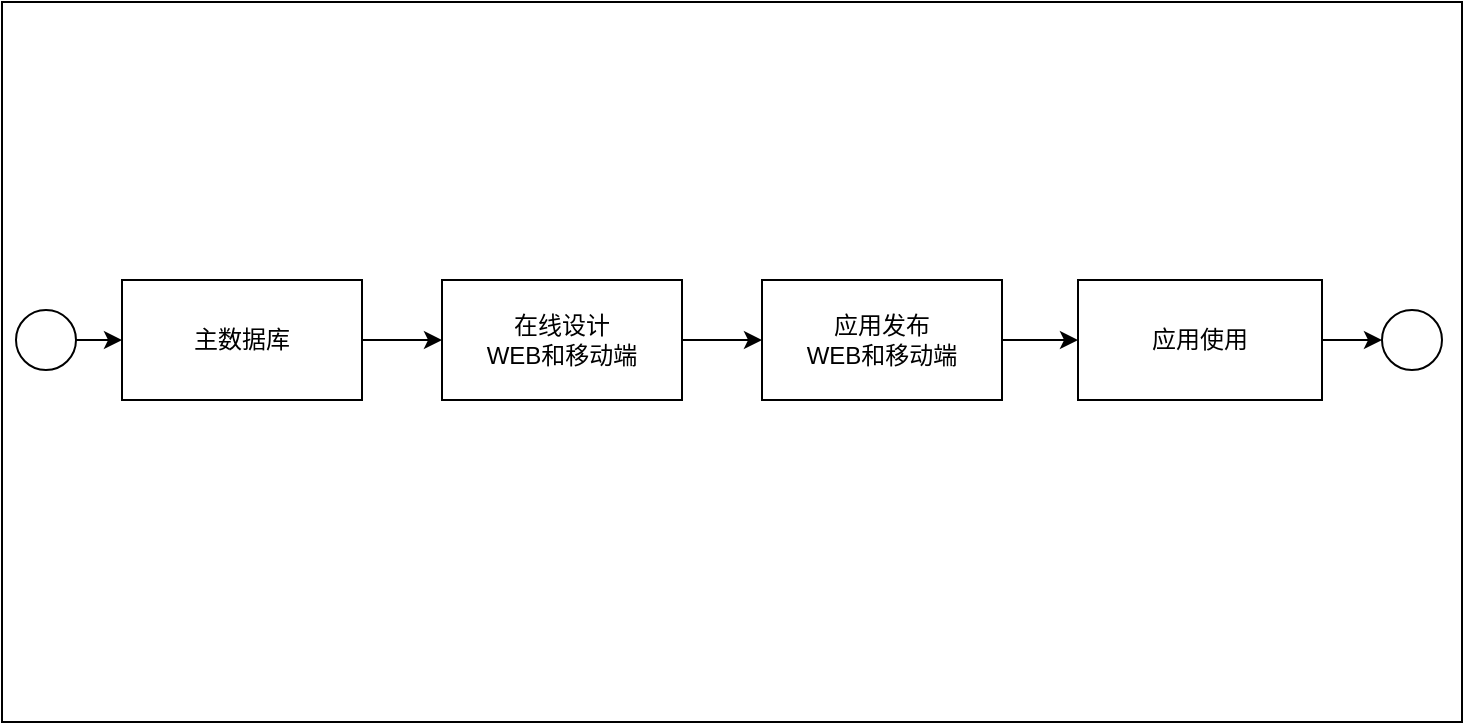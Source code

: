 <mxfile version="16.6.2" type="github"><diagram id="zlhm2wJImnelOr3DtaBB" name="Page-1"><mxGraphModel dx="1193" dy="818" grid="1" gridSize="10" guides="1" tooltips="1" connect="1" arrows="1" fold="1" page="1" pageScale="1" pageWidth="827" pageHeight="1169" math="0" shadow="0"><root><mxCell id="0"/><mxCell id="1" parent="0"/><mxCell id="oKjNC7bf5mZJJkzw-p7v-1" value="" style="rounded=0;whiteSpace=wrap;html=1;" parent="1" vertex="1"><mxGeometry x="40" y="288" width="730" height="360" as="geometry"/></mxCell><mxCell id="47M7JgApyKs2N5Gu0NPQ-11" style="edgeStyle=orthogonalEdgeStyle;rounded=0;orthogonalLoop=1;jettySize=auto;html=1;" edge="1" parent="1" source="47M7JgApyKs2N5Gu0NPQ-1" target="47M7JgApyKs2N5Gu0NPQ-2"><mxGeometry relative="1" as="geometry"/></mxCell><mxCell id="47M7JgApyKs2N5Gu0NPQ-1" value="" style="ellipse;whiteSpace=wrap;html=1;aspect=fixed;" vertex="1" parent="1"><mxGeometry x="47" y="442" width="30" height="30" as="geometry"/></mxCell><mxCell id="47M7JgApyKs2N5Gu0NPQ-12" value="" style="edgeStyle=orthogonalEdgeStyle;rounded=0;orthogonalLoop=1;jettySize=auto;html=1;" edge="1" parent="1" source="47M7JgApyKs2N5Gu0NPQ-2" target="47M7JgApyKs2N5Gu0NPQ-3"><mxGeometry relative="1" as="geometry"/></mxCell><mxCell id="47M7JgApyKs2N5Gu0NPQ-2" value="主数据库" style="rounded=0;whiteSpace=wrap;html=1;" vertex="1" parent="1"><mxGeometry x="100" y="427" width="120" height="60" as="geometry"/></mxCell><mxCell id="47M7JgApyKs2N5Gu0NPQ-17" value="" style="edgeStyle=orthogonalEdgeStyle;rounded=0;orthogonalLoop=1;jettySize=auto;html=1;" edge="1" parent="1" source="47M7JgApyKs2N5Gu0NPQ-3" target="47M7JgApyKs2N5Gu0NPQ-5"><mxGeometry relative="1" as="geometry"/></mxCell><mxCell id="47M7JgApyKs2N5Gu0NPQ-3" value="在线设计&lt;br&gt;WEB和移动端" style="rounded=0;whiteSpace=wrap;html=1;" vertex="1" parent="1"><mxGeometry x="260" y="427" width="120" height="60" as="geometry"/></mxCell><mxCell id="47M7JgApyKs2N5Gu0NPQ-18" value="" style="edgeStyle=orthogonalEdgeStyle;rounded=0;orthogonalLoop=1;jettySize=auto;html=1;" edge="1" parent="1" source="47M7JgApyKs2N5Gu0NPQ-5" target="47M7JgApyKs2N5Gu0NPQ-8"><mxGeometry relative="1" as="geometry"/></mxCell><mxCell id="47M7JgApyKs2N5Gu0NPQ-5" value="应用发布&lt;br&gt;&lt;span&gt;WEB和移动端&lt;/span&gt;" style="rounded=0;whiteSpace=wrap;html=1;" vertex="1" parent="1"><mxGeometry x="420" y="427" width="120" height="60" as="geometry"/></mxCell><mxCell id="47M7JgApyKs2N5Gu0NPQ-8" value="应用使用" style="rounded=0;whiteSpace=wrap;html=1;" vertex="1" parent="1"><mxGeometry x="578" y="427" width="122" height="60" as="geometry"/></mxCell><mxCell id="47M7JgApyKs2N5Gu0NPQ-20" value="" style="ellipse;whiteSpace=wrap;html=1;aspect=fixed;" vertex="1" parent="1"><mxGeometry x="730" y="442" width="30" height="30" as="geometry"/></mxCell><mxCell id="47M7JgApyKs2N5Gu0NPQ-24" value="" style="endArrow=classic;html=1;rounded=0;exitX=1;exitY=0.5;exitDx=0;exitDy=0;entryX=0;entryY=0.5;entryDx=0;entryDy=0;" edge="1" parent="1" source="47M7JgApyKs2N5Gu0NPQ-8" target="47M7JgApyKs2N5Gu0NPQ-20"><mxGeometry width="50" height="50" relative="1" as="geometry"><mxPoint x="330" y="608" as="sourcePoint"/><mxPoint x="380" y="558" as="targetPoint"/></mxGeometry></mxCell></root></mxGraphModel></diagram></mxfile>